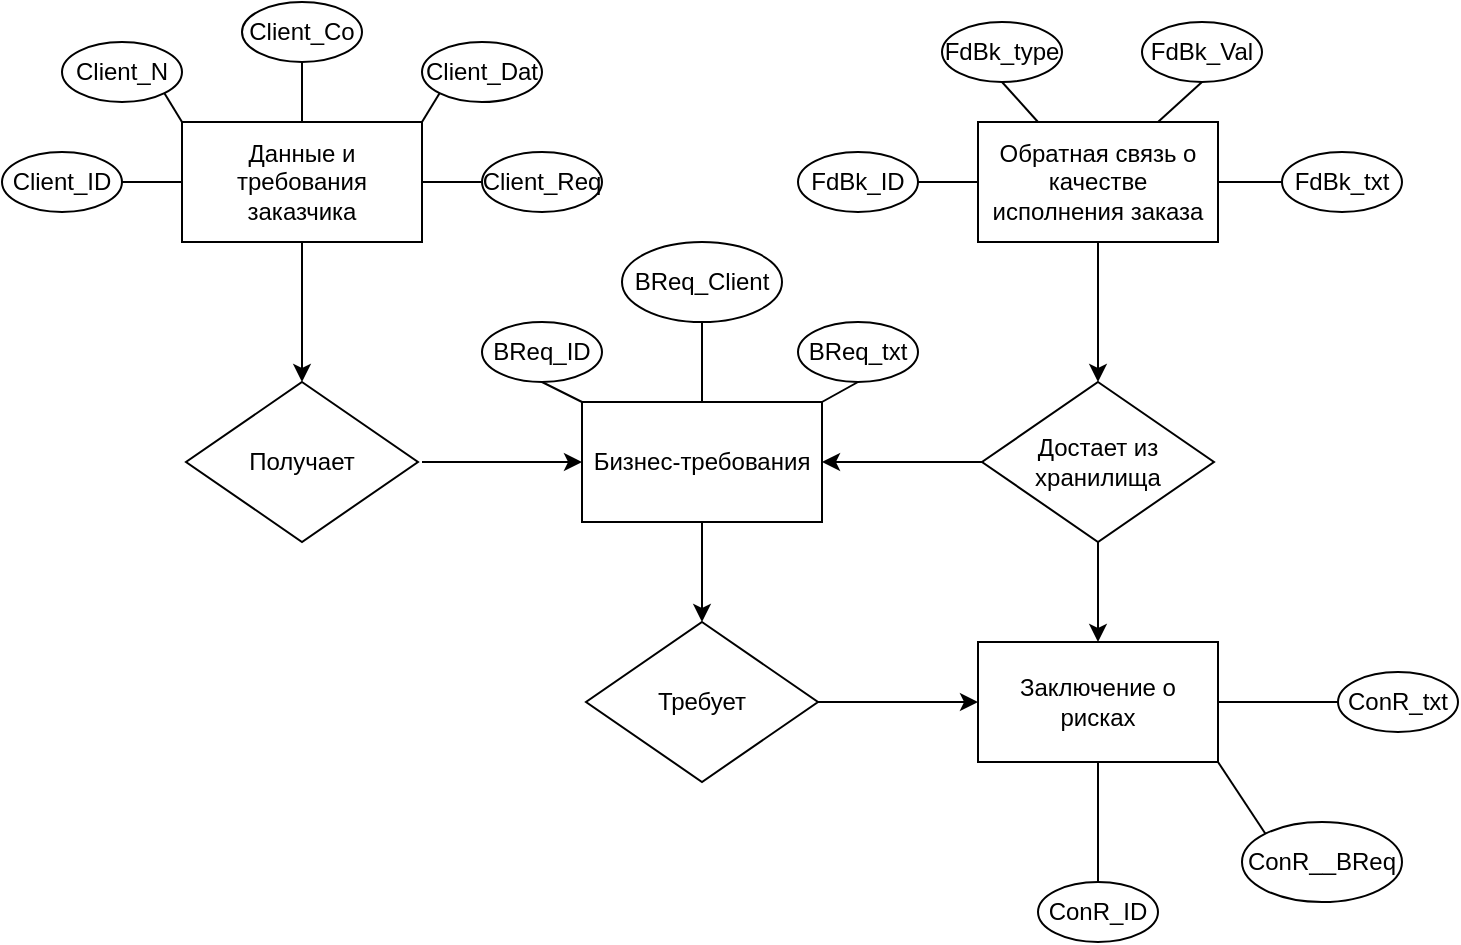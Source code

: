 <mxfile version="22.1.1" type="github">
  <diagram name="Страница — 1" id="IHzxXOlR8JjOgCNSM0FO">
    <mxGraphModel dx="827" dy="502" grid="1" gridSize="10" guides="1" tooltips="1" connect="1" arrows="1" fold="1" page="1" pageScale="1" pageWidth="827" pageHeight="1169" background="#ffffff" math="0" shadow="0">
      <root>
        <mxCell id="0" />
        <mxCell id="1" parent="0" />
        <mxCell id="sKRGDPMxDWaujR-chesv-1" value="Данные и требования&lt;br&gt;заказчика" style="rounded=0;whiteSpace=wrap;html=1;" vertex="1" parent="1">
          <mxGeometry x="90" y="150" width="120" height="60" as="geometry" />
        </mxCell>
        <mxCell id="sKRGDPMxDWaujR-chesv-2" value="Client_N" style="ellipse;whiteSpace=wrap;html=1;" vertex="1" parent="1">
          <mxGeometry x="30" y="110" width="60" height="30" as="geometry" />
        </mxCell>
        <mxCell id="sKRGDPMxDWaujR-chesv-3" value="Client_Co" style="ellipse;whiteSpace=wrap;html=1;" vertex="1" parent="1">
          <mxGeometry x="120" y="90" width="60" height="30" as="geometry" />
        </mxCell>
        <mxCell id="sKRGDPMxDWaujR-chesv-4" value="Client_ID" style="ellipse;whiteSpace=wrap;html=1;" vertex="1" parent="1">
          <mxGeometry y="165" width="60" height="30" as="geometry" />
        </mxCell>
        <mxCell id="sKRGDPMxDWaujR-chesv-5" value="Client_Req" style="ellipse;whiteSpace=wrap;html=1;" vertex="1" parent="1">
          <mxGeometry x="240" y="165" width="60" height="30" as="geometry" />
        </mxCell>
        <mxCell id="sKRGDPMxDWaujR-chesv-6" value="Client_Dat" style="ellipse;whiteSpace=wrap;html=1;" vertex="1" parent="1">
          <mxGeometry x="210" y="110" width="60" height="30" as="geometry" />
        </mxCell>
        <mxCell id="sKRGDPMxDWaujR-chesv-7" value="Получает" style="rhombus;whiteSpace=wrap;html=1;" vertex="1" parent="1">
          <mxGeometry x="92" y="280" width="116" height="80" as="geometry" />
        </mxCell>
        <mxCell id="sKRGDPMxDWaujR-chesv-8" value="Бизнес-требования" style="rounded=0;whiteSpace=wrap;html=1;" vertex="1" parent="1">
          <mxGeometry x="290" y="290" width="120" height="60" as="geometry" />
        </mxCell>
        <mxCell id="sKRGDPMxDWaujR-chesv-9" value="Достает из хранилища" style="rhombus;whiteSpace=wrap;html=1;" vertex="1" parent="1">
          <mxGeometry x="490" y="280" width="116" height="80" as="geometry" />
        </mxCell>
        <mxCell id="sKRGDPMxDWaujR-chesv-10" value="Обратная связь о качестве исполнения заказа" style="rounded=0;whiteSpace=wrap;html=1;" vertex="1" parent="1">
          <mxGeometry x="488" y="150" width="120" height="60" as="geometry" />
        </mxCell>
        <mxCell id="sKRGDPMxDWaujR-chesv-11" value="FdBk_type" style="ellipse;whiteSpace=wrap;html=1;" vertex="1" parent="1">
          <mxGeometry x="470" y="100" width="60" height="30" as="geometry" />
        </mxCell>
        <mxCell id="sKRGDPMxDWaujR-chesv-12" value="FdBk_Val" style="ellipse;whiteSpace=wrap;html=1;" vertex="1" parent="1">
          <mxGeometry x="570" y="100" width="60" height="30" as="geometry" />
        </mxCell>
        <mxCell id="sKRGDPMxDWaujR-chesv-13" value="FdBk_ID" style="ellipse;whiteSpace=wrap;html=1;" vertex="1" parent="1">
          <mxGeometry x="398" y="165" width="60" height="30" as="geometry" />
        </mxCell>
        <mxCell id="sKRGDPMxDWaujR-chesv-15" value="FdBk_txt" style="ellipse;whiteSpace=wrap;html=1;" vertex="1" parent="1">
          <mxGeometry x="640" y="165" width="60" height="30" as="geometry" />
        </mxCell>
        <mxCell id="sKRGDPMxDWaujR-chesv-17" value="" style="endArrow=classic;html=1;rounded=0;entryX=0.5;entryY=0;entryDx=0;entryDy=0;exitX=0.5;exitY=1;exitDx=0;exitDy=0;" edge="1" parent="1" source="sKRGDPMxDWaujR-chesv-1" target="sKRGDPMxDWaujR-chesv-7">
          <mxGeometry width="50" height="50" relative="1" as="geometry">
            <mxPoint x="340" y="240" as="sourcePoint" />
            <mxPoint x="390" y="190" as="targetPoint" />
          </mxGeometry>
        </mxCell>
        <mxCell id="sKRGDPMxDWaujR-chesv-18" value="" style="endArrow=classic;html=1;rounded=0;entryX=0;entryY=0.5;entryDx=0;entryDy=0;" edge="1" parent="1" target="sKRGDPMxDWaujR-chesv-8">
          <mxGeometry width="50" height="50" relative="1" as="geometry">
            <mxPoint x="210" y="320" as="sourcePoint" />
            <mxPoint x="250" y="355" as="targetPoint" />
          </mxGeometry>
        </mxCell>
        <mxCell id="sKRGDPMxDWaujR-chesv-19" value="" style="endArrow=classic;html=1;rounded=0;entryX=1;entryY=0.5;entryDx=0;entryDy=0;exitX=0;exitY=0.5;exitDx=0;exitDy=0;" edge="1" parent="1" source="sKRGDPMxDWaujR-chesv-9" target="sKRGDPMxDWaujR-chesv-8">
          <mxGeometry width="50" height="50" relative="1" as="geometry">
            <mxPoint x="450" y="290" as="sourcePoint" />
            <mxPoint x="450" y="360" as="targetPoint" />
          </mxGeometry>
        </mxCell>
        <mxCell id="sKRGDPMxDWaujR-chesv-20" value="" style="endArrow=classic;html=1;rounded=0;entryX=0.5;entryY=0;entryDx=0;entryDy=0;exitX=0.5;exitY=1;exitDx=0;exitDy=0;" edge="1" parent="1" source="sKRGDPMxDWaujR-chesv-10" target="sKRGDPMxDWaujR-chesv-9">
          <mxGeometry width="50" height="50" relative="1" as="geometry">
            <mxPoint x="510" y="220" as="sourcePoint" />
            <mxPoint x="510" y="290" as="targetPoint" />
          </mxGeometry>
        </mxCell>
        <mxCell id="sKRGDPMxDWaujR-chesv-23" value="Требует" style="rhombus;whiteSpace=wrap;html=1;" vertex="1" parent="1">
          <mxGeometry x="292" y="400" width="116" height="80" as="geometry" />
        </mxCell>
        <mxCell id="sKRGDPMxDWaujR-chesv-24" value="Заключение о рисках" style="rounded=0;whiteSpace=wrap;html=1;" vertex="1" parent="1">
          <mxGeometry x="488" y="410" width="120" height="60" as="geometry" />
        </mxCell>
        <mxCell id="sKRGDPMxDWaujR-chesv-25" value="" style="endArrow=classic;html=1;rounded=0;entryX=0;entryY=0.5;entryDx=0;entryDy=0;exitX=1;exitY=0.5;exitDx=0;exitDy=0;" edge="1" parent="1" target="sKRGDPMxDWaujR-chesv-24" source="sKRGDPMxDWaujR-chesv-23">
          <mxGeometry width="50" height="50" relative="1" as="geometry">
            <mxPoint x="417" y="440" as="sourcePoint" />
            <mxPoint x="457" y="475" as="targetPoint" />
          </mxGeometry>
        </mxCell>
        <mxCell id="sKRGDPMxDWaujR-chesv-26" value="" style="endArrow=classic;html=1;rounded=0;entryX=0.5;entryY=0;entryDx=0;entryDy=0;exitX=0.5;exitY=1;exitDx=0;exitDy=0;" edge="1" parent="1" source="sKRGDPMxDWaujR-chesv-8" target="sKRGDPMxDWaujR-chesv-23">
          <mxGeometry width="50" height="50" relative="1" as="geometry">
            <mxPoint x="310" y="350" as="sourcePoint" />
            <mxPoint x="310" y="420" as="targetPoint" />
          </mxGeometry>
        </mxCell>
        <mxCell id="sKRGDPMxDWaujR-chesv-27" style="edgeStyle=orthogonalEdgeStyle;rounded=0;orthogonalLoop=1;jettySize=auto;html=1;exitX=0.5;exitY=1;exitDx=0;exitDy=0;" edge="1" parent="1" source="sKRGDPMxDWaujR-chesv-12" target="sKRGDPMxDWaujR-chesv-12">
          <mxGeometry relative="1" as="geometry" />
        </mxCell>
        <mxCell id="sKRGDPMxDWaujR-chesv-28" value="BReq_ID" style="ellipse;whiteSpace=wrap;html=1;" vertex="1" parent="1">
          <mxGeometry x="240" y="250" width="60" height="30" as="geometry" />
        </mxCell>
        <mxCell id="sKRGDPMxDWaujR-chesv-29" value="BReq_Client" style="ellipse;whiteSpace=wrap;html=1;" vertex="1" parent="1">
          <mxGeometry x="310" y="210" width="80" height="40" as="geometry" />
        </mxCell>
        <mxCell id="sKRGDPMxDWaujR-chesv-30" value="BReq_txt" style="ellipse;whiteSpace=wrap;html=1;" vertex="1" parent="1">
          <mxGeometry x="398" y="250" width="60" height="30" as="geometry" />
        </mxCell>
        <mxCell id="sKRGDPMxDWaujR-chesv-32" value="" style="endArrow=none;html=1;rounded=0;entryX=1;entryY=0.5;entryDx=0;entryDy=0;exitX=0;exitY=0.5;exitDx=0;exitDy=0;" edge="1" parent="1" source="sKRGDPMxDWaujR-chesv-1" target="sKRGDPMxDWaujR-chesv-4">
          <mxGeometry width="50" height="50" relative="1" as="geometry">
            <mxPoint x="380" y="350" as="sourcePoint" />
            <mxPoint x="430" y="300" as="targetPoint" />
          </mxGeometry>
        </mxCell>
        <mxCell id="sKRGDPMxDWaujR-chesv-33" value="" style="endArrow=none;html=1;rounded=0;entryX=1;entryY=1;entryDx=0;entryDy=0;exitX=0;exitY=0;exitDx=0;exitDy=0;" edge="1" parent="1" source="sKRGDPMxDWaujR-chesv-1" target="sKRGDPMxDWaujR-chesv-2">
          <mxGeometry width="50" height="50" relative="1" as="geometry">
            <mxPoint x="380" y="350" as="sourcePoint" />
            <mxPoint x="430" y="300" as="targetPoint" />
          </mxGeometry>
        </mxCell>
        <mxCell id="sKRGDPMxDWaujR-chesv-35" value="" style="endArrow=none;html=1;rounded=0;entryX=0;entryY=1;entryDx=0;entryDy=0;exitX=1;exitY=0;exitDx=0;exitDy=0;" edge="1" parent="1" source="sKRGDPMxDWaujR-chesv-1" target="sKRGDPMxDWaujR-chesv-6">
          <mxGeometry width="50" height="50" relative="1" as="geometry">
            <mxPoint x="320" y="215" as="sourcePoint" />
            <mxPoint x="370" y="165" as="targetPoint" />
          </mxGeometry>
        </mxCell>
        <mxCell id="sKRGDPMxDWaujR-chesv-36" value="" style="endArrow=none;html=1;rounded=0;entryX=0;entryY=0.5;entryDx=0;entryDy=0;exitX=1;exitY=0.5;exitDx=0;exitDy=0;" edge="1" parent="1" source="sKRGDPMxDWaujR-chesv-1" target="sKRGDPMxDWaujR-chesv-5">
          <mxGeometry width="50" height="50" relative="1" as="geometry">
            <mxPoint x="650" y="380" as="sourcePoint" />
            <mxPoint x="700" y="330" as="targetPoint" />
          </mxGeometry>
        </mxCell>
        <mxCell id="sKRGDPMxDWaujR-chesv-37" value="" style="endArrow=none;html=1;rounded=0;entryX=0.5;entryY=0;entryDx=0;entryDy=0;exitX=0.5;exitY=1;exitDx=0;exitDy=0;" edge="1" parent="1" source="sKRGDPMxDWaujR-chesv-3" target="sKRGDPMxDWaujR-chesv-1">
          <mxGeometry width="50" height="50" relative="1" as="geometry">
            <mxPoint x="380" y="350" as="sourcePoint" />
            <mxPoint x="430" y="300" as="targetPoint" />
          </mxGeometry>
        </mxCell>
        <mxCell id="sKRGDPMxDWaujR-chesv-41" value="" style="endArrow=none;html=1;rounded=0;entryX=1;entryY=0.5;entryDx=0;entryDy=0;exitX=0;exitY=0.5;exitDx=0;exitDy=0;" edge="1" parent="1" source="sKRGDPMxDWaujR-chesv-10" target="sKRGDPMxDWaujR-chesv-13">
          <mxGeometry width="50" height="50" relative="1" as="geometry">
            <mxPoint x="100" y="190" as="sourcePoint" />
            <mxPoint x="70" y="190" as="targetPoint" />
          </mxGeometry>
        </mxCell>
        <mxCell id="sKRGDPMxDWaujR-chesv-42" value="" style="endArrow=none;html=1;rounded=0;entryX=0.5;entryY=1;entryDx=0;entryDy=0;exitX=0.25;exitY=0;exitDx=0;exitDy=0;" edge="1" parent="1" source="sKRGDPMxDWaujR-chesv-10" target="sKRGDPMxDWaujR-chesv-11">
          <mxGeometry width="50" height="50" relative="1" as="geometry">
            <mxPoint x="100" y="160" as="sourcePoint" />
            <mxPoint x="92" y="145" as="targetPoint" />
          </mxGeometry>
        </mxCell>
        <mxCell id="sKRGDPMxDWaujR-chesv-43" value="" style="endArrow=none;html=1;rounded=0;entryX=0.5;entryY=1;entryDx=0;entryDy=0;exitX=0.5;exitY=0;exitDx=0;exitDy=0;" edge="1" parent="1" source="sKRGDPMxDWaujR-chesv-8" target="sKRGDPMxDWaujR-chesv-29">
          <mxGeometry width="50" height="50" relative="1" as="geometry">
            <mxPoint x="220" y="245" as="sourcePoint" />
            <mxPoint x="228" y="230" as="targetPoint" />
          </mxGeometry>
        </mxCell>
        <mxCell id="sKRGDPMxDWaujR-chesv-44" value="" style="endArrow=none;html=1;rounded=0;entryX=0;entryY=0.5;entryDx=0;entryDy=0;exitX=1;exitY=0.5;exitDx=0;exitDy=0;" edge="1" parent="1" source="sKRGDPMxDWaujR-chesv-10" target="sKRGDPMxDWaujR-chesv-15">
          <mxGeometry width="50" height="50" relative="1" as="geometry">
            <mxPoint x="610" y="179.58" as="sourcePoint" />
            <mxPoint x="640" y="179.58" as="targetPoint" />
          </mxGeometry>
        </mxCell>
        <mxCell id="sKRGDPMxDWaujR-chesv-45" value="" style="endArrow=none;html=1;rounded=0;entryX=0.75;entryY=0;entryDx=0;entryDy=0;exitX=0.5;exitY=1;exitDx=0;exitDy=0;" edge="1" parent="1" source="sKRGDPMxDWaujR-chesv-12" target="sKRGDPMxDWaujR-chesv-10">
          <mxGeometry width="50" height="50" relative="1" as="geometry">
            <mxPoint x="160" y="130" as="sourcePoint" />
            <mxPoint x="160" y="160" as="targetPoint" />
          </mxGeometry>
        </mxCell>
        <mxCell id="sKRGDPMxDWaujR-chesv-47" value="" style="endArrow=none;html=1;rounded=0;entryX=0.5;entryY=1;entryDx=0;entryDy=0;" edge="1" parent="1" target="sKRGDPMxDWaujR-chesv-28">
          <mxGeometry width="50" height="50" relative="1" as="geometry">
            <mxPoint x="290" y="290" as="sourcePoint" />
            <mxPoint x="340" y="240" as="targetPoint" />
          </mxGeometry>
        </mxCell>
        <mxCell id="sKRGDPMxDWaujR-chesv-48" value="" style="endArrow=none;html=1;rounded=0;entryX=0.5;entryY=1;entryDx=0;entryDy=0;exitX=1;exitY=0;exitDx=0;exitDy=0;" edge="1" parent="1" source="sKRGDPMxDWaujR-chesv-8" target="sKRGDPMxDWaujR-chesv-30">
          <mxGeometry width="50" height="50" relative="1" as="geometry">
            <mxPoint x="420" y="410" as="sourcePoint" />
            <mxPoint x="470" y="360" as="targetPoint" />
          </mxGeometry>
        </mxCell>
        <mxCell id="sKRGDPMxDWaujR-chesv-49" value="" style="endArrow=classic;html=1;rounded=0;entryX=0.5;entryY=0;entryDx=0;entryDy=0;exitX=0.5;exitY=1;exitDx=0;exitDy=0;" edge="1" parent="1" source="sKRGDPMxDWaujR-chesv-9" target="sKRGDPMxDWaujR-chesv-24">
          <mxGeometry width="50" height="50" relative="1" as="geometry">
            <mxPoint x="350" y="300" as="sourcePoint" />
            <mxPoint x="400" y="250" as="targetPoint" />
          </mxGeometry>
        </mxCell>
        <mxCell id="sKRGDPMxDWaujR-chesv-50" value="ConR_ID" style="ellipse;whiteSpace=wrap;html=1;" vertex="1" parent="1">
          <mxGeometry x="518" y="530" width="60" height="30" as="geometry" />
        </mxCell>
        <mxCell id="sKRGDPMxDWaujR-chesv-51" value="ConR__BReq" style="ellipse;whiteSpace=wrap;html=1;" vertex="1" parent="1">
          <mxGeometry x="620" y="500" width="80" height="40" as="geometry" />
        </mxCell>
        <mxCell id="sKRGDPMxDWaujR-chesv-52" value="ConR_txt" style="ellipse;whiteSpace=wrap;html=1;" vertex="1" parent="1">
          <mxGeometry x="668" y="425" width="60" height="30" as="geometry" />
        </mxCell>
        <mxCell id="sKRGDPMxDWaujR-chesv-53" value="" style="endArrow=none;html=1;rounded=0;entryX=0;entryY=0;entryDx=0;entryDy=0;exitX=1;exitY=1;exitDx=0;exitDy=0;" edge="1" parent="1" target="sKRGDPMxDWaujR-chesv-51" source="sKRGDPMxDWaujR-chesv-24">
          <mxGeometry width="50" height="50" relative="1" as="geometry">
            <mxPoint x="610" y="470" as="sourcePoint" />
            <mxPoint x="498" y="510" as="targetPoint" />
          </mxGeometry>
        </mxCell>
        <mxCell id="sKRGDPMxDWaujR-chesv-54" value="" style="endArrow=none;html=1;rounded=0;entryX=0.5;entryY=0;entryDx=0;entryDy=0;exitX=0.5;exitY=1;exitDx=0;exitDy=0;" edge="1" parent="1" target="sKRGDPMxDWaujR-chesv-50" source="sKRGDPMxDWaujR-chesv-24">
          <mxGeometry width="50" height="50" relative="1" as="geometry">
            <mxPoint x="560" y="570" as="sourcePoint" />
            <mxPoint x="610" y="520" as="targetPoint" />
          </mxGeometry>
        </mxCell>
        <mxCell id="sKRGDPMxDWaujR-chesv-55" value="" style="endArrow=none;html=1;rounded=0;entryX=0;entryY=0.5;entryDx=0;entryDy=0;exitX=1;exitY=0.5;exitDx=0;exitDy=0;" edge="1" parent="1" target="sKRGDPMxDWaujR-chesv-52" source="sKRGDPMxDWaujR-chesv-24">
          <mxGeometry width="50" height="50" relative="1" as="geometry">
            <mxPoint x="620" y="450" as="sourcePoint" />
            <mxPoint x="740" y="640" as="targetPoint" />
          </mxGeometry>
        </mxCell>
      </root>
    </mxGraphModel>
  </diagram>
</mxfile>
